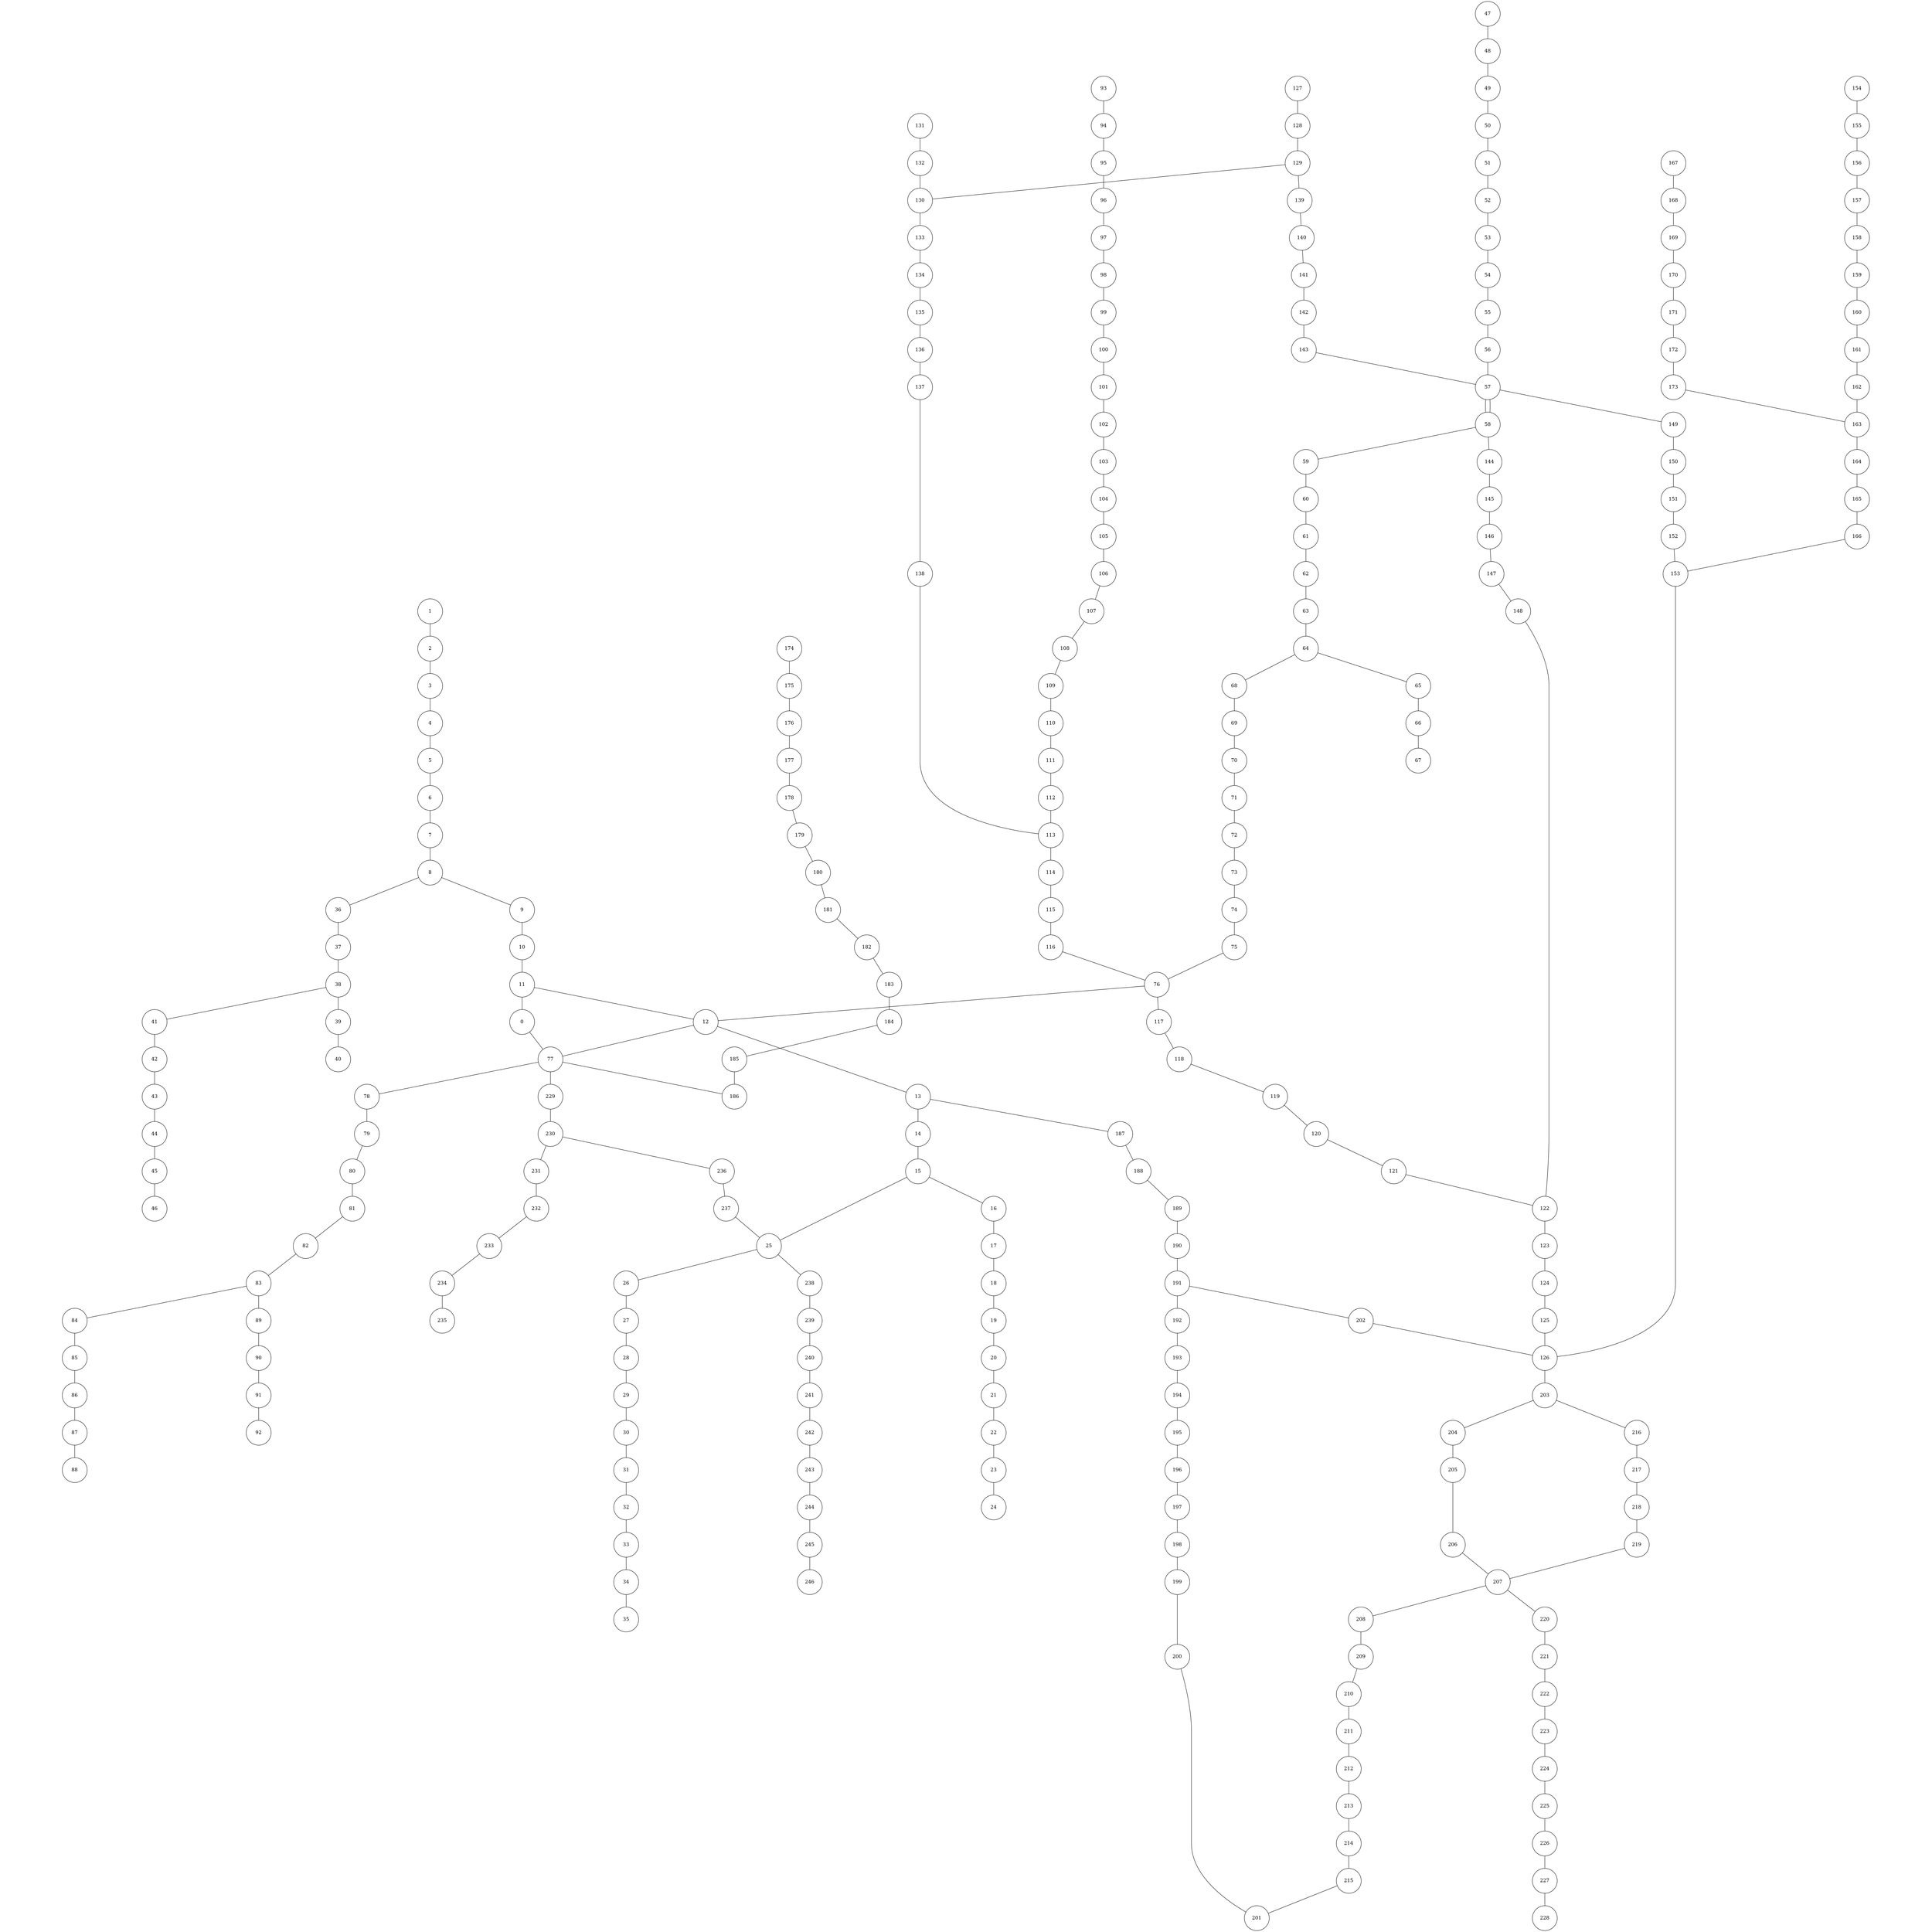 Graph G{
size="50.0,50.0";
ratio="fill";
node [height=1, width=1]
11 -- 0
1 -- 2
2 -- 3
3 -- 4
4 -- 5
5 -- 6
6 -- 7
7 -- 8
8 -- 9
9 -- 10
10 -- 11
11 -- 12
12 -- 13
13 -- 14
14 -- 15
15 -- 16
16 -- 17
17 -- 18
18 -- 19
19 -- 20
20 -- 21
21 -- 22
22 -- 23
23 -- 24
15 -- 25
25 -- 26
26 -- 27
27 -- 28
28 -- 29
29 -- 30
30 -- 31
31 -- 32
32 -- 33
33 -- 34
34 -- 35
8 -- 36
36 -- 37
37 -- 38
38 -- 39
39 -- 40
38 -- 41
41 -- 42
42 -- 43
43 -- 44
44 -- 45
45 -- 46
47 -- 48
48 -- 49
49 -- 50
50 -- 51
51 -- 52
52 -- 53
53 -- 54
54 -- 55
55 -- 56
56 -- 57
57 -- 58
58 -- 59
59 -- 60
60 -- 61
61 -- 62
62 -- 63
63 -- 64
64 -- 65
65 -- 66
66 -- 67
64 -- 68
68 -- 69
69 -- 70
70 -- 71
71 -- 72
72 -- 73
73 -- 74
74 -- 75
75 -- 76
76 -- 12
12 -- 77
77 -- 78
77 -- 186
78 -- 79
79 -- 80
80 -- 81
81 -- 82
82 -- 83
83 -- 84
84 -- 85
85 -- 86
86 -- 87
87 -- 88
83 -- 89
89 -- 90
90 -- 91
91 -- 92
93 -- 94
94 -- 95
95 -- 96
96 -- 97
97 -- 98
98 -- 99
99 -- 100
100 -- 101
101 -- 102
102 -- 103
103 -- 104
104 -- 105
105 -- 106
106 -- 107
107 -- 108
108 -- 109
109 -- 110
110 -- 111
111 -- 112
112 -- 113
113 -- 114
114 -- 115
115 -- 116
116 -- 76
76 -- 117
117 -- 118
118 -- 119
119 -- 120
120 -- 121
121 -- 122
122 -- 123
123 -- 124
124 -- 125
125 -- 126
127 -- 128
128 -- 129
129 -- 130 
131 -- 132
132 -- 130
130 -- 133
133 -- 134
134 -- 135
135 -- 136
136 -- 137
137 -- 138
138 -- 113
129 -- 139
139 -- 140
140 -- 141
141 -- 142
142 -- 143
143 -- 57
57 -- 58
58 -- 144
144 -- 145
145 -- 146
146 -- 147
147 -- 148
148 -- 122
57 -- 149
149 -- 150
150 -- 151
151 -- 152
152 -- 153
153 -- 126
154 -- 155
155 -- 156
156 -- 157
157 -- 158
158 -- 159
159 -- 160
160 -- 161
161 -- 162
162 -- 163
163 -- 164
164 -- 165
165 -- 166
166 -- 153
167 -- 168
168 -- 169
169 -- 170
170 -- 171
171 -- 172
172 -- 173
173 --163
174 -- 175
175 -- 176
176 -- 177
177 -- 178
178 -- 179
179 -- 180
180 -- 181
181 -- 182
182 -- 183
183 -- 184
184 -- 185
185 -- 186
13 -- 187
187 -- 188
188 -- 189
189 -- 190
190 -- 191
191 -- 192
192 -- 193
193 -- 194
194 -- 195
195 -- 196
196 -- 197
197 -- 198
198 -- 199
199 -- 200
200 -- 201
191 -- 202
202 -- 126
126 -- 203
203 -- 204
204 -- 205
205 -- 206
206 -- 207
207 -- 208
208 -- 209
209 -- 210
210 -- 211
211 -- 212
212 -- 213
213 -- 214
214 -- 215
215 -- 201
203 -- 216
216 -- 217
217 -- 218
218 -- 219
219 -- 207
207 -- 220
220 -- 221
221 -- 222
222 -- 223
223 -- 224
224 -- 225
225 -- 226
226 -- 227
227 -- 228
0 -- 77
77 -- 229
229 -- 230
230 -- 231
231 -- 232
232 -- 233
233 -- 234
234 -- 235
230 -- 236
236 -- 237
237 -- 25
25 -- 238
238 -- 239
239 -- 240
240 -- 241
241 -- 242
242 -- 243
243 -- 244
244 -- 245
245 -- 246
}

